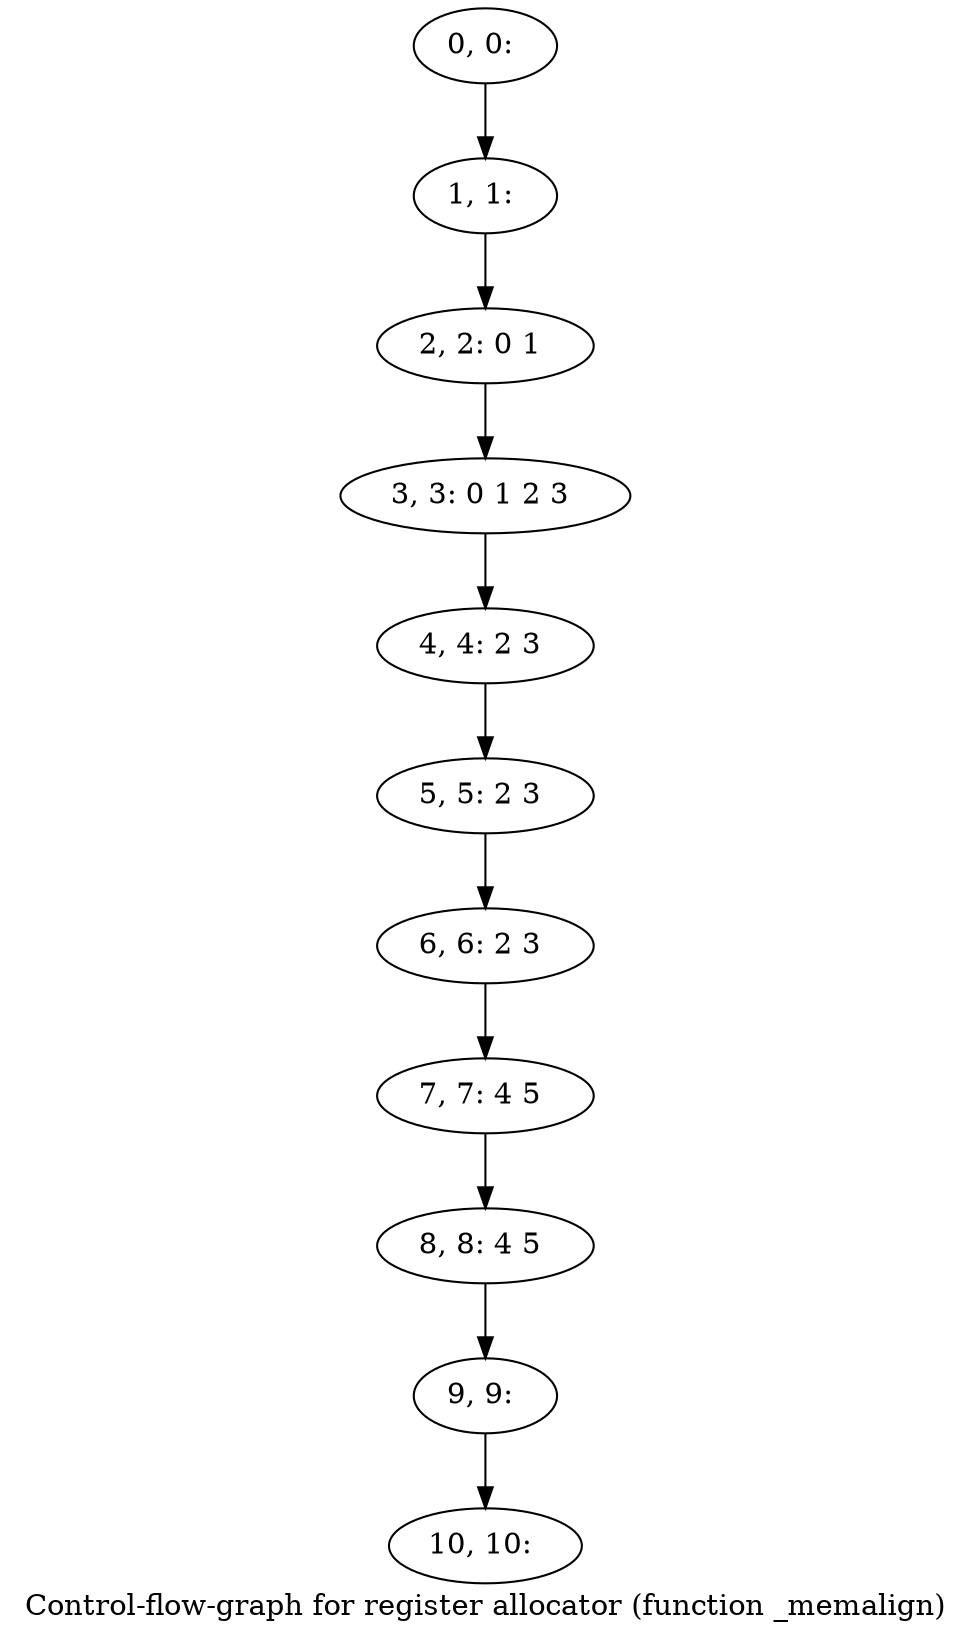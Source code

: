 digraph G {
graph [label="Control-flow-graph for register allocator (function _memalign)"]
0[label="0, 0: "];
1[label="1, 1: "];
2[label="2, 2: 0 1 "];
3[label="3, 3: 0 1 2 3 "];
4[label="4, 4: 2 3 "];
5[label="5, 5: 2 3 "];
6[label="6, 6: 2 3 "];
7[label="7, 7: 4 5 "];
8[label="8, 8: 4 5 "];
9[label="9, 9: "];
10[label="10, 10: "];
0->1 ;
1->2 ;
2->3 ;
3->4 ;
4->5 ;
5->6 ;
6->7 ;
7->8 ;
8->9 ;
9->10 ;
}
